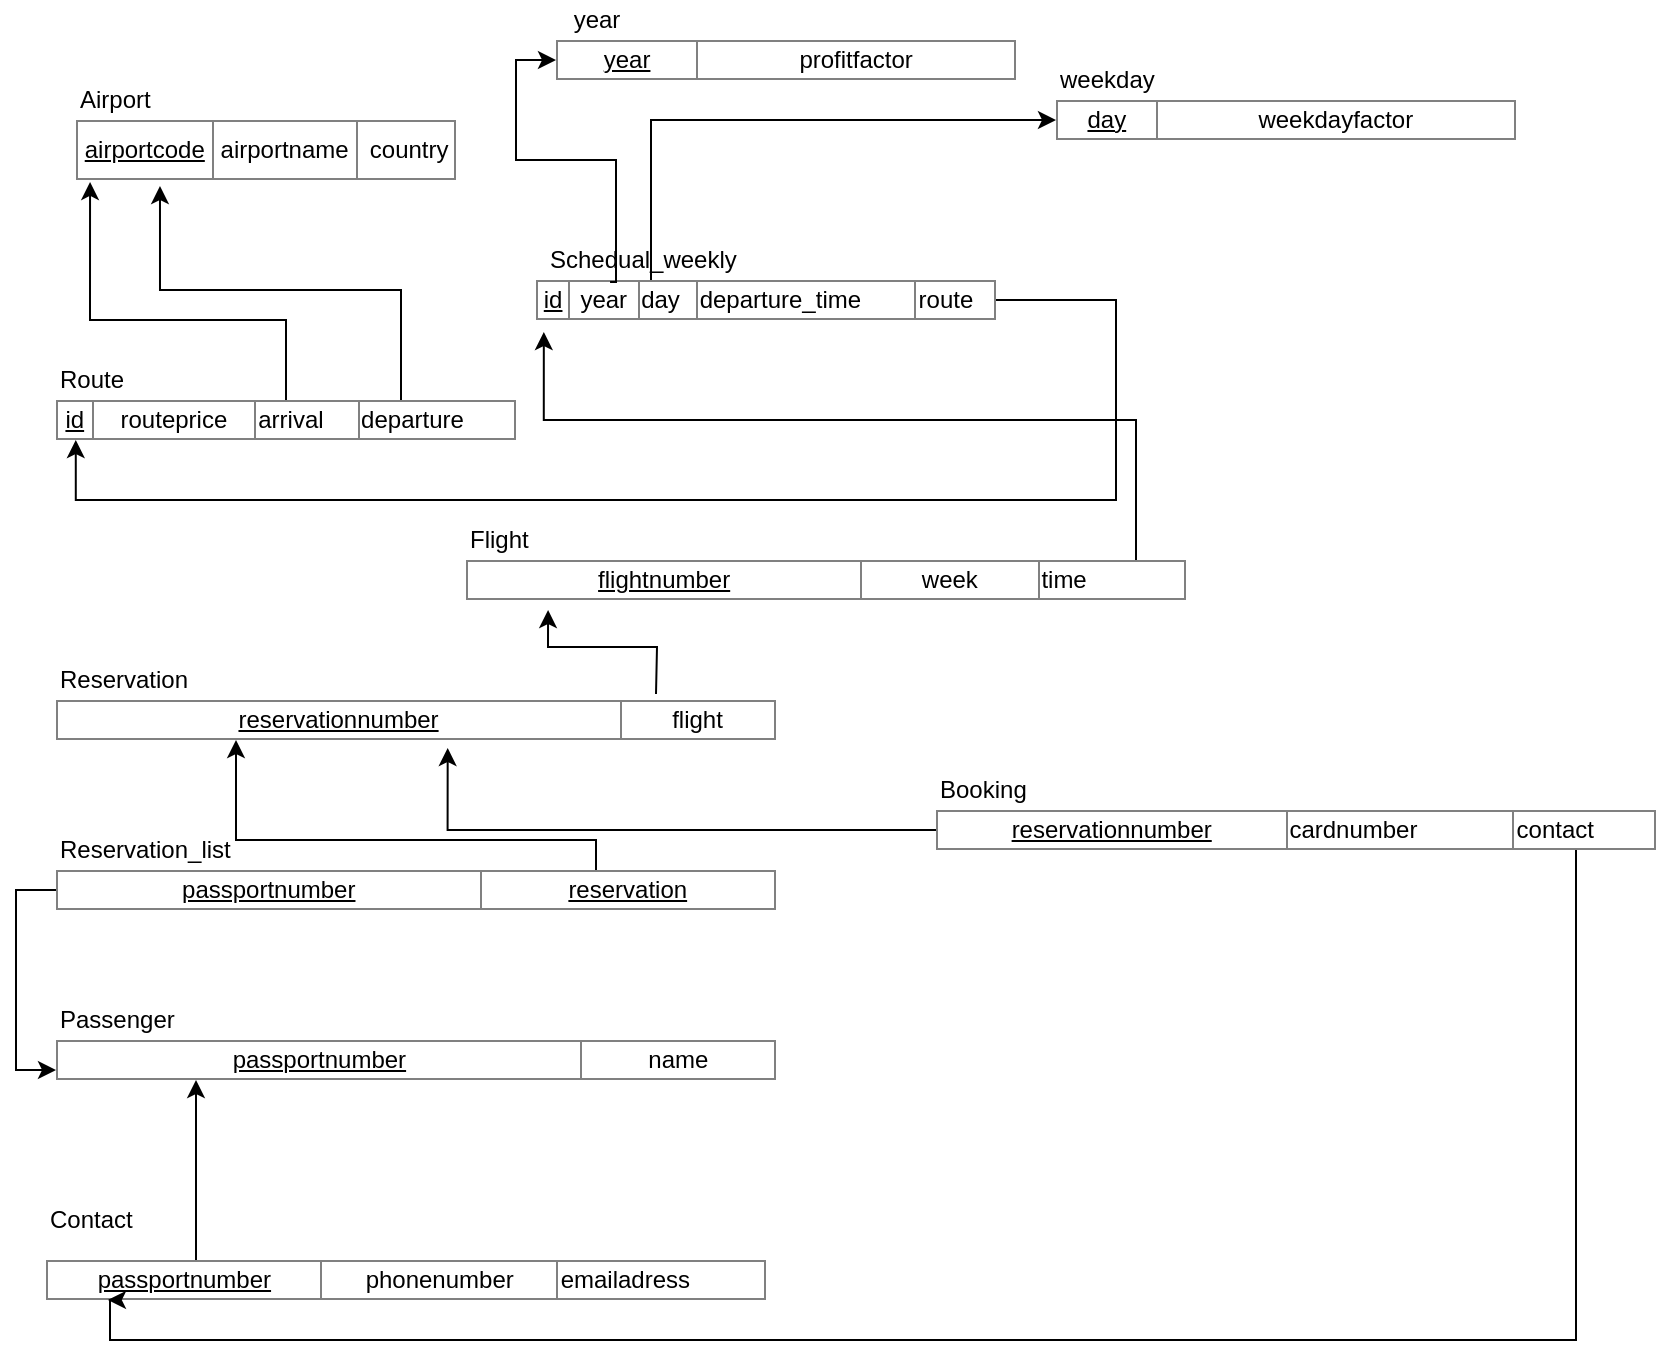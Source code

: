 <mxfile version="12.3.9" type="device" pages="1"><diagram id="cLiz5aJWEtQ9I_NOEIQo" name="Page-1"><mxGraphModel dx="2268" dy="912" grid="1" gridSize="10" guides="1" tooltips="1" connect="1" arrows="1" fold="1" page="1" pageScale="1" pageWidth="850" pageHeight="1100" math="0" shadow="0"><root><mxCell id="0"/><mxCell id="1" parent="0"/><mxCell id="Pe2rD3feH6nDoG4--Ckd-4" value="&lt;table border=&quot;1&quot; width=&quot;100%&quot; style=&quot;width: 100% ; height: 100% ; border-collapse: collapse&quot;&gt;&lt;tbody&gt;&lt;tr&gt;&lt;td align=&quot;center&quot;&gt;&lt;u&gt;airportcode&lt;/u&gt;&lt;/td&gt;&lt;td align=&quot;center&quot;&gt;airportname&lt;/td&gt;&lt;td align=&quot;center&quot;&gt;&amp;nbsp;country&lt;/td&gt;&lt;/tr&gt;&lt;/tbody&gt;&lt;/table&gt;" style="text;html=1;strokeColor=none;fillColor=none;overflow=fill;" parent="1" vertex="1"><mxGeometry x="20" y="60" width="190" height="30" as="geometry"/></mxCell><mxCell id="Pe2rD3feH6nDoG4--Ckd-5" value="Airport" style="text;html=1;resizable=0;points=[];autosize=1;align=left;verticalAlign=top;spacingTop=-4;" parent="1" vertex="1"><mxGeometry x="20" y="40" width="50" height="20" as="geometry"/></mxCell><mxCell id="Pe2rD3feH6nDoG4--Ckd-8" value="" style="edgeStyle=orthogonalEdgeStyle;rounded=0;orthogonalLoop=1;jettySize=auto;html=1;entryX=0.037;entryY=1.033;entryDx=0;entryDy=0;entryPerimeter=0;" parent="1" source="Pe2rD3feH6nDoG4--Ckd-6" target="Pe2rD3feH6nDoG4--Ckd-4" edge="1"><mxGeometry relative="1" as="geometry"><mxPoint x="145" y="100" as="targetPoint"/><Array as="points"><mxPoint x="125" y="160"/><mxPoint x="27" y="160"/></Array></mxGeometry></mxCell><mxCell id="Pe2rD3feH6nDoG4--Ckd-9" style="edgeStyle=orthogonalEdgeStyle;rounded=0;orthogonalLoop=1;jettySize=auto;html=1;exitX=0.75;exitY=0;exitDx=0;exitDy=0;entryX=0.221;entryY=1.1;entryDx=0;entryDy=0;entryPerimeter=0;" parent="1" source="Pe2rD3feH6nDoG4--Ckd-6" target="Pe2rD3feH6nDoG4--Ckd-4" edge="1"><mxGeometry relative="1" as="geometry"/></mxCell><mxCell id="Pe2rD3feH6nDoG4--Ckd-6" value="&lt;table border=&quot;1&quot; width=&quot;100%&quot; style=&quot;width: 100% ; height: 100% ; border-collapse: collapse&quot;&gt;&lt;tbody&gt;&lt;tr&gt;&lt;td align=&quot;center&quot;&gt;&lt;u&gt;id&lt;/u&gt;&lt;/td&gt;&lt;td align=&quot;center&quot;&gt;routeprice&lt;/td&gt;&lt;td&gt;arrival&lt;/td&gt;&lt;td&gt;departure&lt;/td&gt;&lt;/tr&gt;&lt;/tbody&gt;&lt;/table&gt;" style="text;html=1;strokeColor=none;fillColor=none;overflow=fill;" parent="1" vertex="1"><mxGeometry x="10" y="200" width="230" height="20" as="geometry"/></mxCell><mxCell id="Pe2rD3feH6nDoG4--Ckd-10" value="Route" style="text;html=1;resizable=0;points=[];autosize=1;align=left;verticalAlign=top;spacingTop=-4;" parent="1" vertex="1"><mxGeometry x="10" y="180" width="50" height="20" as="geometry"/></mxCell><mxCell id="Pe2rD3feH6nDoG4--Ckd-15" style="edgeStyle=orthogonalEdgeStyle;rounded=0;orthogonalLoop=1;jettySize=auto;html=1;entryX=0.043;entryY=1;entryDx=0;entryDy=0;entryPerimeter=0;" parent="1" source="Pe2rD3feH6nDoG4--Ckd-12" target="Pe2rD3feH6nDoG4--Ckd-6" edge="1"><mxGeometry relative="1" as="geometry"><mxPoint x="10" y="230" as="targetPoint"/><Array as="points"><mxPoint x="540" y="250"/><mxPoint x="20" y="250"/></Array></mxGeometry></mxCell><mxCell id="Pe2rD3feH6nDoG4--Ckd-16" style="edgeStyle=orthogonalEdgeStyle;rounded=0;orthogonalLoop=1;jettySize=auto;html=1;exitX=0.25;exitY=0;exitDx=0;exitDy=0;entryX=0;entryY=0.5;entryDx=0;entryDy=0;" parent="1" source="Pe2rD3feH6nDoG4--Ckd-12" target="Lf_EZdUqTlgxETqlVmb4-3" edge="1"><mxGeometry relative="1" as="geometry"><mxPoint x="308" y="40" as="targetPoint"/><Array as="points"><mxPoint x="308" y="60"/></Array></mxGeometry></mxCell><mxCell id="Pe2rD3feH6nDoG4--Ckd-12" value="&lt;table border=&quot;1&quot; width=&quot;100%&quot; style=&quot;width: 100% ; height: 100% ; border-collapse: collapse&quot;&gt;&lt;tbody&gt;&lt;tr&gt;&lt;td align=&quot;center&quot;&gt;&lt;u&gt;id&lt;/u&gt;&lt;/td&gt;&lt;td align=&quot;center&quot;&gt;year&lt;/td&gt;&lt;td&gt;day&lt;/td&gt;&lt;td&gt;departure_time&lt;/td&gt;&lt;td&gt;route&lt;/td&gt;&lt;/tr&gt;&lt;/tbody&gt;&lt;/table&gt;" style="text;html=1;strokeColor=none;fillColor=none;overflow=fill;" parent="1" vertex="1"><mxGeometry x="250" y="140" width="230" height="20" as="geometry"/></mxCell><mxCell id="Pe2rD3feH6nDoG4--Ckd-17" value="weekday" style="text;html=1;resizable=0;points=[];autosize=1;align=left;verticalAlign=top;spacingTop=-4;" parent="1" vertex="1"><mxGeometry x="510" y="30" width="60" height="20" as="geometry"/></mxCell><mxCell id="Lf_EZdUqTlgxETqlVmb4-4" value="" style="edgeStyle=orthogonalEdgeStyle;rounded=0;orthogonalLoop=1;jettySize=auto;html=1;entryX=0;entryY=0.5;entryDx=0;entryDy=0;exitX=0.161;exitY=0.05;exitDx=0;exitDy=0;exitPerimeter=0;" parent="1" source="Pe2rD3feH6nDoG4--Ckd-12" target="Pe2rD3feH6nDoG4--Ckd-19" edge="1"><mxGeometry relative="1" as="geometry"><Array as="points"><mxPoint x="290" y="141"/><mxPoint x="290" y="80"/><mxPoint x="240" y="80"/><mxPoint x="240" y="30"/></Array></mxGeometry></mxCell><mxCell id="Pe2rD3feH6nDoG4--Ckd-18" value="Schedual_weekly" style="text;html=1;resizable=0;points=[];autosize=1;align=left;verticalAlign=top;spacingTop=-4;" parent="1" vertex="1"><mxGeometry x="255" y="120" width="110" height="20" as="geometry"/></mxCell><mxCell id="Pe2rD3feH6nDoG4--Ckd-19" value="&lt;table style=&quot;width: 100% ; height: 100% ; border-collapse: collapse&quot; width=&quot;100%&quot; border=&quot;1&quot;&gt;&lt;tbody&gt;&lt;tr&gt;&lt;td align=&quot;center&quot;&gt;&lt;u&gt;year&lt;/u&gt;&lt;/td&gt;&lt;td align=&quot;center&quot;&gt;profitfactor&lt;/td&gt;&lt;/tr&gt;&lt;/tbody&gt;&lt;/table&gt;" style="text;html=1;strokeColor=none;fillColor=none;overflow=fill;" parent="1" vertex="1"><mxGeometry x="260" y="20" width="230" height="20" as="geometry"/></mxCell><mxCell id="Pe2rD3feH6nDoG4--Ckd-22" value="" style="edgeStyle=orthogonalEdgeStyle;rounded=0;orthogonalLoop=1;jettySize=auto;html=1;entryX=0.017;entryY=1.3;entryDx=0;entryDy=0;entryPerimeter=0;" parent="1" source="Pe2rD3feH6nDoG4--Ckd-20" target="Pe2rD3feH6nDoG4--Ckd-12" edge="1"><mxGeometry relative="1" as="geometry"><mxPoint x="430" y="210" as="targetPoint"/><Array as="points"><mxPoint x="550" y="210"/><mxPoint x="254" y="210"/></Array></mxGeometry></mxCell><mxCell id="Pe2rD3feH6nDoG4--Ckd-20" value="&lt;table style=&quot;width: 100% ; height: 100% ; border-collapse: collapse&quot; width=&quot;100%&quot; border=&quot;1&quot;&gt;&lt;tbody&gt;&lt;tr&gt;&lt;td align=&quot;center&quot;&gt;&lt;u&gt;flightnumber&lt;/u&gt;&lt;/td&gt;&lt;td align=&quot;center&quot;&gt;week&lt;/td&gt;&lt;td&gt;time&lt;/td&gt;&lt;/tr&gt;&lt;/tbody&gt;&lt;/table&gt;" style="text;html=1;strokeColor=none;fillColor=none;overflow=fill;" parent="1" vertex="1"><mxGeometry x="215" y="280" width="360" height="20" as="geometry"/></mxCell><mxCell id="Pe2rD3feH6nDoG4--Ckd-23" value="Flight" style="text;html=1;resizable=0;points=[];autosize=1;align=left;verticalAlign=top;spacingTop=-4;" parent="1" vertex="1"><mxGeometry x="215" y="260" width="40" height="20" as="geometry"/></mxCell><mxCell id="Pe2rD3feH6nDoG4--Ckd-32" value="" style="edgeStyle=orthogonalEdgeStyle;rounded=0;orthogonalLoop=1;jettySize=auto;html=1;entryX=0.114;entryY=1.25;entryDx=0;entryDy=0;entryPerimeter=0;" parent="1" target="Pe2rD3feH6nDoG4--Ckd-20" edge="1"><mxGeometry relative="1" as="geometry"><mxPoint x="295" y="270" as="targetPoint"/><mxPoint x="310" y="347" as="sourcePoint"/></mxGeometry></mxCell><mxCell id="Pe2rD3feH6nDoG4--Ckd-24" value="&lt;table border=&quot;1&quot; width=&quot;100%&quot; style=&quot;width: 100% ; height: 100% ; border-collapse: collapse&quot;&gt;&lt;tbody&gt;&lt;tr&gt;&lt;td align=&quot;center&quot;&gt;&lt;u&gt;reservationnumber&lt;/u&gt;&lt;/td&gt;&lt;td align=&quot;center&quot;&gt;flight&lt;/td&gt;&lt;/tr&gt;&lt;/tbody&gt;&lt;/table&gt;" style="text;html=1;strokeColor=none;fillColor=none;overflow=fill;" parent="1" vertex="1"><mxGeometry x="10" y="350" width="360" height="20" as="geometry"/></mxCell><mxCell id="Pe2rD3feH6nDoG4--Ckd-25" value="&lt;table style=&quot;width: 100% ; height: 100% ; border-collapse: collapse&quot; width=&quot;100%&quot; border=&quot;1&quot;&gt;&lt;tbody&gt;&lt;tr&gt;&lt;td align=&quot;center&quot;&gt;&lt;u&gt;passportnumber&lt;/u&gt;&lt;/td&gt;&lt;td align=&quot;center&quot;&gt;name&lt;/td&gt;&lt;/tr&gt;&lt;/tbody&gt;&lt;/table&gt;" style="text;html=1;strokeColor=none;fillColor=none;overflow=fill;" parent="1" vertex="1"><mxGeometry x="10" y="520" width="360" height="20" as="geometry"/></mxCell><mxCell id="Pe2rD3feH6nDoG4--Ckd-33" style="edgeStyle=orthogonalEdgeStyle;rounded=0;orthogonalLoop=1;jettySize=auto;html=1;exitX=0.75;exitY=0;exitDx=0;exitDy=0;entryX=0.25;entryY=1;entryDx=0;entryDy=0;" parent="1" source="Pe2rD3feH6nDoG4--Ckd-30" target="Pe2rD3feH6nDoG4--Ckd-24" edge="1"><mxGeometry relative="1" as="geometry"><Array as="points"><mxPoint x="280" y="420"/><mxPoint x="100" y="420"/></Array></mxGeometry></mxCell><mxCell id="Pe2rD3feH6nDoG4--Ckd-37" style="edgeStyle=orthogonalEdgeStyle;rounded=0;orthogonalLoop=1;jettySize=auto;html=1;entryX=0;entryY=0.75;entryDx=0;entryDy=0;" parent="1" source="Pe2rD3feH6nDoG4--Ckd-30" target="Pe2rD3feH6nDoG4--Ckd-25" edge="1"><mxGeometry relative="1" as="geometry"><mxPoint x="-20" y="540" as="targetPoint"/><Array as="points"><mxPoint x="-10" y="445"/><mxPoint x="-10" y="535"/></Array></mxGeometry></mxCell><mxCell id="Pe2rD3feH6nDoG4--Ckd-30" value="&lt;table style=&quot;width: 100% ; height: 100% ; border-collapse: collapse&quot; width=&quot;100%&quot; border=&quot;1&quot;&gt;&lt;tbody&gt;&lt;tr&gt;&lt;td align=&quot;center&quot;&gt;&lt;u&gt;passportnumber&lt;/u&gt;&lt;/td&gt;&lt;td align=&quot;center&quot;&gt;&lt;u&gt;reservation&lt;/u&gt;&lt;/td&gt;&lt;/tr&gt;&lt;/tbody&gt;&lt;/table&gt;" style="text;html=1;strokeColor=none;fillColor=none;overflow=fill;" parent="1" vertex="1"><mxGeometry x="10" y="435" width="360" height="20" as="geometry"/></mxCell><mxCell id="Pe2rD3feH6nDoG4--Ckd-34" value="Reservation_list" style="text;html=1;resizable=0;points=[];autosize=1;align=left;verticalAlign=top;spacingTop=-4;" parent="1" vertex="1"><mxGeometry x="10" y="415" width="100" height="20" as="geometry"/></mxCell><mxCell id="Pe2rD3feH6nDoG4--Ckd-35" value="Reservation" style="text;html=1;resizable=0;points=[];autosize=1;align=left;verticalAlign=top;spacingTop=-4;" parent="1" vertex="1"><mxGeometry x="10" y="330" width="80" height="20" as="geometry"/></mxCell><mxCell id="Pe2rD3feH6nDoG4--Ckd-36" value="Passenger" style="text;html=1;resizable=0;points=[];autosize=1;align=left;verticalAlign=top;spacingTop=-4;" parent="1" vertex="1"><mxGeometry x="10" y="500" width="70" height="20" as="geometry"/></mxCell><mxCell id="Lf_EZdUqTlgxETqlVmb4-2" value="" style="edgeStyle=orthogonalEdgeStyle;rounded=0;orthogonalLoop=1;jettySize=auto;html=1;" parent="1" source="Pe2rD3feH6nDoG4--Ckd-38" edge="1"><mxGeometry relative="1" as="geometry"><mxPoint x="80" y="540" as="targetPoint"/><Array as="points"><mxPoint x="80" y="540"/></Array></mxGeometry></mxCell><mxCell id="Pe2rD3feH6nDoG4--Ckd-38" value="&lt;table style=&quot;width: 100% ; height: 100% ; border-collapse: collapse&quot; width=&quot;100%&quot; border=&quot;1&quot;&gt;&lt;tbody&gt;&lt;tr&gt;&lt;td align=&quot;center&quot;&gt;&lt;u&gt;passportnumber&lt;/u&gt;&lt;/td&gt;&lt;td align=&quot;center&quot;&gt;phonenumber&lt;/td&gt;&lt;td&gt;emailadress&lt;/td&gt;&lt;/tr&gt;&lt;/tbody&gt;&lt;/table&gt;" style="text;html=1;strokeColor=none;fillColor=none;overflow=fill;" parent="1" vertex="1"><mxGeometry x="5" y="630" width="360" height="20" as="geometry"/></mxCell><mxCell id="Pe2rD3feH6nDoG4--Ckd-39" value="Contact" style="text;html=1;resizable=0;points=[];autosize=1;align=left;verticalAlign=top;spacingTop=-4;" parent="1" vertex="1"><mxGeometry x="5" y="600" width="60" height="20" as="geometry"/></mxCell><mxCell id="Pe2rD3feH6nDoG4--Ckd-45" style="edgeStyle=orthogonalEdgeStyle;rounded=0;orthogonalLoop=1;jettySize=auto;html=1;entryX=0.544;entryY=1.2;entryDx=0;entryDy=0;entryPerimeter=0;" parent="1" source="Pe2rD3feH6nDoG4--Ckd-44" target="Pe2rD3feH6nDoG4--Ckd-24" edge="1"><mxGeometry relative="1" as="geometry"/></mxCell><mxCell id="Pe2rD3feH6nDoG4--Ckd-47" style="edgeStyle=orthogonalEdgeStyle;rounded=0;orthogonalLoop=1;jettySize=auto;html=1;entryX=0.086;entryY=1;entryDx=0;entryDy=0;entryPerimeter=0;" parent="1" source="Pe2rD3feH6nDoG4--Ckd-44" target="Pe2rD3feH6nDoG4--Ckd-38" edge="1"><mxGeometry relative="1" as="geometry"><mxPoint x="630" y="760" as="targetPoint"/><Array as="points"><mxPoint x="770" y="670"/><mxPoint x="37" y="670"/></Array></mxGeometry></mxCell><mxCell id="Pe2rD3feH6nDoG4--Ckd-44" value="&lt;table style=&quot;width: 100% ; height: 100% ; border-collapse: collapse&quot; width=&quot;100%&quot; border=&quot;1&quot;&gt;&lt;tbody&gt;&lt;tr&gt;&lt;td align=&quot;center&quot;&gt;&lt;u&gt;reservationnumber&lt;/u&gt;&lt;/td&gt;&lt;td&gt;cardnumber&lt;/td&gt;&lt;td&gt;contact&lt;/td&gt;&lt;/tr&gt;&lt;/tbody&gt;&lt;/table&gt;" style="text;html=1;strokeColor=none;fillColor=none;overflow=fill;" parent="1" vertex="1"><mxGeometry x="450" y="405" width="360" height="20" as="geometry"/></mxCell><mxCell id="Pe2rD3feH6nDoG4--Ckd-46" value="Booking" style="text;html=1;resizable=0;points=[];autosize=1;align=left;verticalAlign=top;spacingTop=-4;" parent="1" vertex="1"><mxGeometry x="450" y="385" width="60" height="20" as="geometry"/></mxCell><mxCell id="Lf_EZdUqTlgxETqlVmb4-3" value="&lt;table border=&quot;1&quot; width=&quot;100%&quot; style=&quot;width: 100% ; height: 100% ; border-collapse: collapse&quot;&gt;&lt;tbody&gt;&lt;tr&gt;&lt;td align=&quot;center&quot;&gt;&lt;u&gt;day&lt;/u&gt;&lt;/td&gt;&lt;td align=&quot;center&quot;&gt;weekdayfactor&lt;/td&gt;&lt;/tr&gt;&lt;/tbody&gt;&lt;/table&gt;" style="text;html=1;strokeColor=none;fillColor=none;overflow=fill;" parent="1" vertex="1"><mxGeometry x="510" y="50" width="230" height="20" as="geometry"/></mxCell><mxCell id="Lf_EZdUqTlgxETqlVmb4-5" value="year" style="text;html=1;align=center;verticalAlign=middle;resizable=0;points=[];;autosize=1;" parent="1" vertex="1"><mxGeometry x="260" width="40" height="20" as="geometry"/></mxCell></root></mxGraphModel></diagram></mxfile>